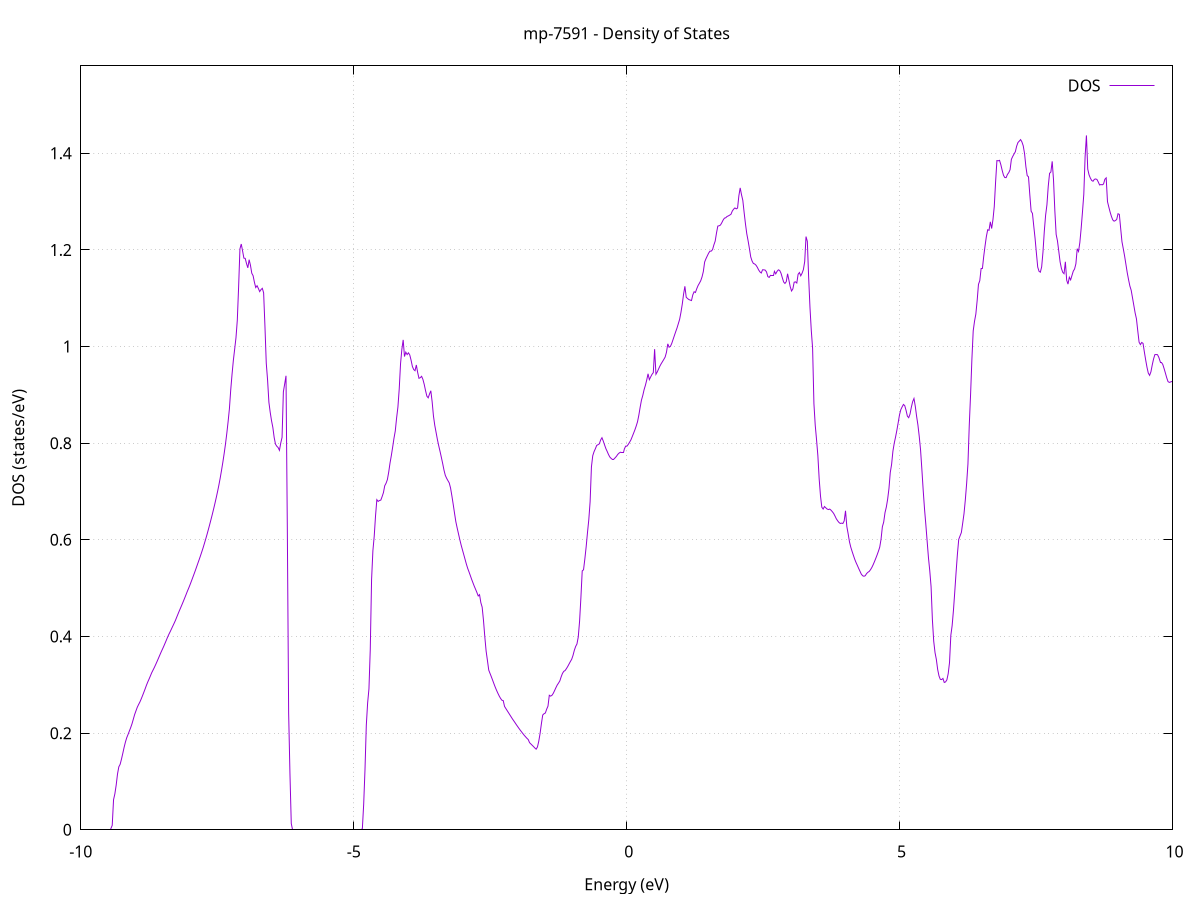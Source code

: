 set title 'mp-7591 - Density of States'
set xlabel 'Energy (eV)'
set ylabel 'DOS (states/eV)'
set grid
set xrange [-10:10]
set yrange [0:1.581]
set xzeroaxis lt -1
set terminal png size 800,600
set output 'mp-7591_dos_gnuplot.png'
plot '-' using 1:2 with lines title 'DOS'
-22.712900 0.000000
-22.688800 0.000000
-22.664700 0.000000
-22.640600 0.000000
-22.616500 0.000000
-22.592400 0.000000
-22.568200 0.000000
-22.544100 0.000000
-22.520000 0.000000
-22.495900 0.000000
-22.471800 0.000000
-22.447600 0.000000
-22.423500 0.000000
-22.399400 0.000000
-22.375300 0.000000
-22.351200 0.000000
-22.327100 0.000000
-22.302900 0.000000
-22.278800 0.000000
-22.254700 0.000000
-22.230600 0.000000
-22.206500 0.000000
-22.182400 0.000000
-22.158200 0.000000
-22.134100 0.000000
-22.110000 0.000000
-22.085900 0.000000
-22.061800 0.000000
-22.037600 0.000000
-22.013500 0.000000
-21.989400 0.000000
-21.965300 0.000000
-21.941200 0.000000
-21.917100 0.000000
-21.892900 0.000000
-21.868800 0.000000
-21.844700 0.000000
-21.820600 0.000000
-21.796500 0.000000
-21.772300 0.000000
-21.748200 0.000000
-21.724100 0.000000
-21.700000 0.000000
-21.675900 0.000000
-21.651800 0.000000
-21.627600 0.000000
-21.603500 0.000000
-21.579400 0.000000
-21.555300 0.000000
-21.531200 0.000000
-21.507100 0.000000
-21.482900 0.000000
-21.458800 0.000000
-21.434700 0.000000
-21.410600 0.000000
-21.386500 0.000000
-21.362300 0.000000
-21.338200 0.000000
-21.314100 0.000000
-21.290000 0.000000
-21.265900 0.000000
-21.241800 0.000000
-21.217600 0.000000
-21.193500 0.000000
-21.169400 0.000000
-21.145300 0.000000
-21.121200 0.000000
-21.097000 0.000000
-21.072900 0.000000
-21.048800 0.000000
-21.024700 0.000000
-21.000600 0.000000
-20.976500 0.000000
-20.952300 0.000000
-20.928200 0.000000
-20.904100 0.000000
-20.880000 0.000000
-20.855900 0.000000
-20.831800 0.000000
-20.807600 0.000000
-20.783500 0.000000
-20.759400 0.000000
-20.735300 0.000000
-20.711200 0.000000
-20.687000 0.000000
-20.662900 0.000000
-20.638800 0.000000
-20.614700 0.000000
-20.590600 0.000000
-20.566500 0.000000
-20.542300 0.000000
-20.518200 78.324000
-20.494100 135.483400
-20.470000 0.000000
-20.445900 0.000000
-20.421700 0.000000
-20.397600 0.000000
-20.373500 0.000000
-20.349400 0.000000
-20.325300 0.000000
-20.301200 0.000000
-20.277000 0.000000
-20.252900 0.000000
-20.228800 0.000000
-20.204700 0.000000
-20.180600 0.000000
-20.156500 0.000000
-20.132300 0.000000
-20.108200 0.000000
-20.084100 0.000000
-20.060000 0.000000
-20.035900 0.000000
-20.011700 0.000000
-19.987600 0.000000
-19.963500 0.000000
-19.939400 0.000000
-19.915300 0.000000
-19.891200 0.000000
-19.867000 0.000000
-19.842900 0.000000
-19.818800 0.000000
-19.794700 0.000000
-19.770600 0.000000
-19.746400 0.000000
-19.722300 0.000000
-19.698200 0.000000
-19.674100 0.000000
-19.650000 0.000000
-19.625900 0.000000
-19.601700 0.000000
-19.577600 0.000000
-19.553500 0.000000
-19.529400 0.000000
-19.505300 0.000000
-19.481200 0.000000
-19.457000 0.000000
-19.432900 0.000000
-19.408800 0.000000
-19.384700 0.000000
-19.360600 0.000000
-19.336400 0.000000
-19.312300 0.000000
-19.288200 0.000000
-19.264100 0.000000
-19.240000 0.000000
-19.215900 0.000000
-19.191700 0.000000
-19.167600 0.000000
-19.143500 0.000000
-19.119400 0.000000
-19.095300 0.000000
-19.071100 0.000000
-19.047000 0.000000
-19.022900 0.000000
-18.998800 0.000000
-18.974700 0.000000
-18.950600 0.000000
-18.926400 0.000000
-18.902300 0.000000
-18.878200 0.000000
-18.854100 0.000000
-18.830000 0.000000
-18.805900 0.000000
-18.781700 0.000000
-18.757600 0.000000
-18.733500 0.000000
-18.709400 0.000000
-18.685300 0.000000
-18.661100 0.000000
-18.637000 0.000000
-18.612900 0.000000
-18.588800 0.000000
-18.564700 0.000000
-18.540600 0.000000
-18.516400 0.000000
-18.492300 0.000000
-18.468200 0.000000
-18.444100 0.000000
-18.420000 0.000000
-18.395800 0.000000
-18.371700 0.000000
-18.347600 0.000000
-18.323500 0.000000
-18.299400 0.000000
-18.275300 0.000000
-18.251100 0.000000
-18.227000 0.000000
-18.202900 0.000000
-18.178800 0.000000
-18.154700 0.000000
-18.130600 0.000000
-18.106400 0.000000
-18.082300 0.000000
-18.058200 0.000000
-18.034100 0.000000
-18.010000 0.000000
-17.985800 0.000000
-17.961700 0.000000
-17.937600 0.000000
-17.913500 0.000000
-17.889400 0.000000
-17.865300 0.000000
-17.841100 0.000000
-17.817000 0.000000
-17.792900 0.000000
-17.768800 0.000000
-17.744700 0.000000
-17.720600 0.000000
-17.696400 0.000000
-17.672300 0.000000
-17.648200 0.000000
-17.624100 0.000000
-17.600000 0.000000
-17.575800 0.000000
-17.551700 0.000000
-17.527600 0.000000
-17.503500 0.000000
-17.479400 0.000000
-17.455300 0.000000
-17.431100 0.000000
-17.407000 0.000000
-17.382900 0.000000
-17.358800 0.000000
-17.334700 0.000000
-17.310500 0.000000
-17.286400 0.000000
-17.262300 0.000000
-17.238200 0.000000
-17.214100 0.000000
-17.190000 0.000000
-17.165800 0.000000
-17.141700 0.000000
-17.117600 0.000000
-17.093500 0.000000
-17.069400 0.000000
-17.045300 0.000000
-17.021100 0.000000
-16.997000 0.000000
-16.972900 0.000000
-16.948800 0.000000
-16.924700 0.000000
-16.900500 0.000000
-16.876400 0.000000
-16.852300 0.000000
-16.828200 0.000000
-16.804100 0.000000
-16.780000 0.000000
-16.755800 0.000000
-16.731700 0.000000
-16.707600 0.000000
-16.683500 0.000000
-16.659400 0.000000
-16.635200 0.000000
-16.611100 0.000000
-16.587000 0.000000
-16.562900 0.000000
-16.538800 0.000000
-16.514700 0.000000
-16.490500 0.000000
-16.466400 0.000000
-16.442300 0.000000
-16.418200 0.000000
-16.394100 0.000000
-16.370000 0.000000
-16.345800 0.000000
-16.321700 0.000000
-16.297600 0.000000
-16.273500 0.000000
-16.249400 0.000000
-16.225200 0.000000
-16.201100 0.000000
-16.177000 0.000000
-16.152900 0.000000
-16.128800 0.000000
-16.104700 0.000000
-16.080500 0.000000
-16.056400 0.000000
-16.032300 0.000000
-16.008200 0.000000
-15.984100 0.000000
-15.959900 0.000000
-15.935800 0.000000
-15.911700 0.000000
-15.887600 0.000000
-15.863500 0.000000
-15.839400 0.000000
-15.815200 0.000000
-15.791100 0.000000
-15.767000 0.000000
-15.742900 0.000000
-15.718800 0.000000
-15.694700 0.000000
-15.670500 0.000000
-15.646400 0.000000
-15.622300 0.000000
-15.598200 0.000000
-15.574100 0.000000
-15.549900 0.000000
-15.525800 0.000000
-15.501700 0.000000
-15.477600 0.000000
-15.453500 0.000000
-15.429400 0.000000
-15.405200 0.000000
-15.381100 0.000000
-15.357000 0.000000
-15.332900 0.000000
-15.308800 0.000000
-15.284600 0.000000
-15.260500 0.000000
-15.236400 0.000000
-15.212300 0.000000
-15.188200 0.000000
-15.164100 0.000000
-15.139900 0.000000
-15.115800 0.000000
-15.091700 0.000000
-15.067600 0.000000
-15.043500 0.000000
-15.019400 0.000000
-14.995200 0.000000
-14.971100 0.000000
-14.947000 0.000000
-14.922900 0.000000
-14.898800 0.000000
-14.874600 0.000000
-14.850500 0.000000
-14.826400 0.000000
-14.802300 0.000000
-14.778200 0.000000
-14.754100 0.000000
-14.729900 0.000000
-14.705800 0.000000
-14.681700 0.000000
-14.657600 0.000000
-14.633500 0.000000
-14.609300 0.000000
-14.585200 0.000000
-14.561100 0.000000
-14.537000 0.000000
-14.512900 0.000000
-14.488800 0.000000
-14.464600 0.000000
-14.440500 0.000000
-14.416400 0.000000
-14.392300 0.000000
-14.368200 0.000000
-14.344100 0.000000
-14.319900 0.000000
-14.295800 0.000000
-14.271700 0.000000
-14.247600 0.000000
-14.223500 0.000000
-14.199300 0.000000
-14.175200 0.000000
-14.151100 0.000000
-14.127000 0.000000
-14.102900 0.000000
-14.078800 0.000000
-14.054600 0.000000
-14.030500 0.000000
-14.006400 0.000000
-13.982300 0.000000
-13.958200 0.000000
-13.934000 0.000000
-13.909900 0.000000
-13.885800 0.000000
-13.861700 0.000000
-13.837600 0.000000
-13.813500 0.000000
-13.789300 0.000000
-13.765200 0.000000
-13.741100 0.000000
-13.717000 0.000000
-13.692900 0.000000
-13.668800 0.000000
-13.644600 0.000000
-13.620500 0.000000
-13.596400 0.000000
-13.572300 0.000000
-13.548200 0.000000
-13.524000 0.000000
-13.499900 0.000000
-13.475800 0.000000
-13.451700 0.000000
-13.427600 0.000000
-13.403500 0.000000
-13.379300 0.000000
-13.355200 0.000000
-13.331100 0.000000
-13.307000 0.000000
-13.282900 0.000000
-13.258700 0.000000
-13.234600 0.000000
-13.210500 0.000000
-13.186400 0.000000
-13.162300 0.000000
-13.138200 0.000000
-13.114000 0.000000
-13.089900 0.000000
-13.065800 0.000000
-13.041700 0.000000
-13.017600 0.000000
-12.993500 0.000000
-12.969300 0.000000
-12.945200 0.000000
-12.921100 0.000000
-12.897000 0.000000
-12.872900 0.000000
-12.848700 0.000000
-12.824600 0.000000
-12.800500 0.000000
-12.776400 0.000000
-12.752300 0.000000
-12.728200 0.000000
-12.704000 0.000000
-12.679900 0.000000
-12.655800 0.000000
-12.631700 0.000000
-12.607600 0.000000
-12.583400 0.000000
-12.559300 0.000000
-12.535200 0.000000
-12.511100 0.000000
-12.487000 0.000000
-12.462900 0.000000
-12.438700 0.000000
-12.414600 0.000000
-12.390500 0.000000
-12.366400 0.000000
-12.342300 0.000000
-12.318200 0.000000
-12.294000 0.000000
-12.269900 0.000000
-12.245800 0.000000
-12.221700 0.000000
-12.197600 0.000000
-12.173400 0.000000
-12.149300 0.000000
-12.125200 0.000000
-12.101100 0.000000
-12.077000 0.000000
-12.052900 0.000000
-12.028700 0.000000
-12.004600 0.000000
-11.980500 0.000000
-11.956400 0.000000
-11.932300 0.000000
-11.908100 0.000000
-11.884000 0.000000
-11.859900 0.000000
-11.835800 0.000000
-11.811700 0.000000
-11.787600 0.000000
-11.763400 0.000000
-11.739300 0.000000
-11.715200 0.000000
-11.691100 0.000000
-11.667000 0.000000
-11.642900 0.000000
-11.618700 0.000000
-11.594600 0.000000
-11.570500 0.000000
-11.546400 0.000000
-11.522300 0.000000
-11.498100 0.000000
-11.474000 0.000000
-11.449900 0.000000
-11.425800 0.000000
-11.401700 0.000000
-11.377600 0.000000
-11.353400 0.000000
-11.329300 0.000000
-11.305200 0.000000
-11.281100 0.000000
-11.257000 0.000000
-11.232900 0.000000
-11.208700 0.000000
-11.184600 0.000000
-11.160500 0.000000
-11.136400 0.000000
-11.112300 0.000000
-11.088100 0.000000
-11.064000 0.000000
-11.039900 0.000000
-11.015800 0.000000
-10.991700 0.000000
-10.967600 0.000000
-10.943400 0.000000
-10.919300 0.000000
-10.895200 0.000000
-10.871100 0.000000
-10.847000 0.000000
-10.822800 0.000000
-10.798700 0.000000
-10.774600 0.000000
-10.750500 0.000000
-10.726400 0.000000
-10.702300 0.000000
-10.678100 0.000000
-10.654000 0.000000
-10.629900 0.000000
-10.605800 0.000000
-10.581700 0.000000
-10.557600 0.000000
-10.533400 0.000000
-10.509300 0.000000
-10.485200 0.000000
-10.461100 0.000000
-10.437000 0.000000
-10.412800 0.000000
-10.388700 0.000000
-10.364600 0.000000
-10.340500 0.000000
-10.316400 0.000000
-10.292300 0.000000
-10.268100 0.000000
-10.244000 0.000000
-10.219900 0.000000
-10.195800 0.000000
-10.171700 0.000000
-10.147500 0.000000
-10.123400 0.000000
-10.099300 0.000000
-10.075200 0.000000
-10.051100 0.000000
-10.027000 0.000000
-10.002800 0.000000
-9.978700 0.000000
-9.954600 0.000000
-9.930500 0.000000
-9.906400 0.000000
-9.882300 0.000000
-9.858100 0.000000
-9.834000 0.000000
-9.809900 0.000000
-9.785800 0.000000
-9.761700 0.000000
-9.737500 0.000000
-9.713400 0.000000
-9.689300 0.000000
-9.665200 0.000000
-9.641100 0.000000
-9.617000 0.000000
-9.592800 0.000000
-9.568700 0.000000
-9.544600 0.000000
-9.520500 0.000000
-9.496400 0.000000
-9.472200 0.000000
-9.448100 0.000000
-9.424000 0.009200
-9.399900 0.062200
-9.375800 0.074300
-9.351700 0.092400
-9.327500 0.115300
-9.303400 0.130300
-9.279300 0.135400
-9.255200 0.145900
-9.231100 0.157800
-9.207000 0.170300
-9.182800 0.181300
-9.158700 0.190400
-9.134600 0.197200
-9.110500 0.204300
-9.086400 0.211300
-9.062200 0.219200
-9.038100 0.228700
-9.014000 0.238300
-8.989900 0.245900
-8.965800 0.253400
-8.941700 0.259100
-8.917500 0.264400
-8.893400 0.270700
-8.869300 0.277500
-8.845200 0.284500
-8.821100 0.291700
-8.796900 0.299200
-8.772800 0.305900
-8.748700 0.312100
-8.724600 0.318500
-8.700500 0.325100
-8.676400 0.330500
-8.652200 0.336000
-8.628100 0.341900
-8.604000 0.348000
-8.579900 0.354300
-8.555800 0.360600
-8.531700 0.367000
-8.507500 0.373000
-8.483400 0.378900
-8.459300 0.385300
-8.435200 0.391700
-8.411100 0.398400
-8.386900 0.404400
-8.362800 0.409900
-8.338700 0.415700
-8.314600 0.421500
-8.290500 0.427300
-8.266400 0.433300
-8.242200 0.440100
-8.218100 0.446800
-8.194000 0.453400
-8.169900 0.459700
-8.145800 0.466100
-8.121600 0.472700
-8.097500 0.479400
-8.073400 0.486200
-8.049300 0.493200
-8.025200 0.499600
-8.001100 0.506400
-7.976900 0.513600
-7.952800 0.520900
-7.928700 0.528200
-7.904600 0.535700
-7.880500 0.543400
-7.856400 0.551200
-7.832200 0.558900
-7.808100 0.566800
-7.784000 0.575000
-7.759900 0.583400
-7.735800 0.592400
-7.711600 0.601700
-7.687500 0.611200
-7.663400 0.621200
-7.639300 0.631400
-7.615200 0.641900
-7.591100 0.652600
-7.566900 0.663800
-7.542800 0.675300
-7.518700 0.687300
-7.494600 0.699900
-7.470500 0.713200
-7.446300 0.727800
-7.422200 0.743600
-7.398100 0.760300
-7.374000 0.778300
-7.349900 0.797700
-7.325800 0.819800
-7.301600 0.844300
-7.277500 0.871200
-7.253400 0.910100
-7.229300 0.942500
-7.205200 0.971300
-7.181100 0.994700
-7.156900 1.018400
-7.132800 1.054500
-7.108700 1.123400
-7.084600 1.202200
-7.060500 1.212300
-7.036300 1.198200
-7.012200 1.183100
-6.988100 1.182600
-6.964000 1.171800
-6.939900 1.163000
-6.915800 1.179900
-6.891600 1.168200
-6.867500 1.151800
-6.843400 1.146800
-6.819300 1.133200
-6.795200 1.122200
-6.771000 1.126000
-6.746900 1.120400
-6.722800 1.113800
-6.698700 1.118000
-6.674600 1.120600
-6.650500 1.111300
-6.626300 1.042000
-6.602200 0.965700
-6.578100 0.930800
-6.554000 0.884900
-6.529900 0.864100
-6.505800 0.846700
-6.481600 0.832700
-6.457500 0.812000
-6.433400 0.798200
-6.409300 0.793800
-6.385200 0.791100
-6.361000 0.785300
-6.336900 0.800300
-6.312800 0.812100
-6.288700 0.906400
-6.264600 0.922900
-6.240500 0.939600
-6.216300 0.623200
-6.192200 0.241700
-6.168100 0.115900
-6.144000 0.012900
-6.119900 0.000000
-6.095700 0.000000
-6.071600 0.000000
-6.047500 0.000000
-6.023400 0.000000
-5.999300 0.000000
-5.975200 0.000000
-5.951000 0.000000
-5.926900 0.000000
-5.902800 0.000000
-5.878700 0.000000
-5.854600 0.000000
-5.830500 0.000000
-5.806300 0.000000
-5.782200 0.000000
-5.758100 0.000000
-5.734000 0.000000
-5.709900 0.000000
-5.685700 0.000000
-5.661600 0.000000
-5.637500 0.000000
-5.613400 0.000000
-5.589300 0.000000
-5.565200 0.000000
-5.541000 0.000000
-5.516900 0.000000
-5.492800 0.000000
-5.468700 0.000000
-5.444600 0.000000
-5.420400 0.000000
-5.396300 0.000000
-5.372200 0.000000
-5.348100 0.000000
-5.324000 0.000000
-5.299900 0.000000
-5.275700 0.000000
-5.251600 0.000000
-5.227500 0.000000
-5.203400 0.000000
-5.179300 0.000000
-5.155200 0.000000
-5.131000 0.000000
-5.106900 0.000000
-5.082800 0.000000
-5.058700 0.000000
-5.034600 0.000000
-5.010400 0.000000
-4.986300 0.000000
-4.962200 0.000000
-4.938100 0.000000
-4.914000 0.000000
-4.889900 0.000000
-4.865700 0.000000
-4.841600 0.002700
-4.817500 0.052800
-4.793400 0.124800
-4.769300 0.216600
-4.745200 0.262400
-4.721000 0.291600
-4.696900 0.373100
-4.672800 0.517900
-4.648700 0.577500
-4.624600 0.607300
-4.600400 0.649800
-4.576300 0.683200
-4.552200 0.679600
-4.528100 0.681500
-4.504000 0.682200
-4.479900 0.689500
-4.455700 0.697700
-4.431600 0.712100
-4.407500 0.717200
-4.383400 0.724700
-4.359300 0.740000
-4.335100 0.758900
-4.311000 0.774400
-4.286900 0.791700
-4.262800 0.810000
-4.238700 0.825300
-4.214600 0.852100
-4.190400 0.874800
-4.166300 0.912500
-4.142200 0.964600
-4.118100 0.994400
-4.094000 1.013900
-4.069900 0.979400
-4.045700 0.988500
-4.021600 0.983500
-3.997500 0.987100
-3.973400 0.982800
-3.949300 0.971900
-3.925100 0.958800
-3.901000 0.952500
-3.876900 0.950100
-3.852800 0.962000
-3.828700 0.946600
-3.804600 0.934400
-3.780400 0.935700
-3.756300 0.938500
-3.732200 0.932100
-3.708100 0.921700
-3.684000 0.908800
-3.659800 0.897400
-3.635700 0.894000
-3.611600 0.901800
-3.587500 0.908600
-3.563400 0.886000
-3.539300 0.856400
-3.515100 0.837000
-3.491000 0.822400
-3.466900 0.807700
-3.442800 0.794900
-3.418700 0.783200
-3.394600 0.770900
-3.370400 0.758000
-3.346300 0.744400
-3.322200 0.733500
-3.298100 0.727500
-3.274000 0.722600
-3.249800 0.717800
-3.225700 0.707200
-3.201600 0.691100
-3.177500 0.673600
-3.153400 0.655300
-3.129300 0.637700
-3.105100 0.624800
-3.081000 0.612700
-3.056900 0.600700
-3.032800 0.589600
-3.008700 0.579600
-2.984500 0.569700
-2.960400 0.559800
-2.936300 0.549900
-2.912200 0.541100
-2.888100 0.533800
-2.864000 0.526200
-2.839800 0.518400
-2.815700 0.511200
-2.791600 0.504100
-2.767500 0.497700
-2.743400 0.491100
-2.719300 0.483900
-2.695100 0.486600
-2.671000 0.470100
-2.646900 0.460700
-2.622800 0.433500
-2.598700 0.399800
-2.574500 0.369900
-2.550400 0.350400
-2.526300 0.330400
-2.502200 0.323400
-2.478100 0.316500
-2.454000 0.309200
-2.429800 0.301800
-2.405700 0.294700
-2.381600 0.288200
-2.357500 0.282200
-2.333400 0.276600
-2.309200 0.271800
-2.285100 0.268100
-2.261000 0.267300
-2.236900 0.255300
-2.212800 0.250900
-2.188700 0.246600
-2.164500 0.242300
-2.140400 0.238000
-2.116300 0.233700
-2.092200 0.229400
-2.068100 0.225500
-2.044000 0.221500
-2.019800 0.217400
-1.995700 0.213500
-1.971600 0.209600
-1.947500 0.205900
-1.923400 0.202400
-1.899200 0.198800
-1.875100 0.195400
-1.851000 0.192300
-1.826900 0.189300
-1.802800 0.186700
-1.778700 0.180300
-1.754500 0.177600
-1.730400 0.174900
-1.706300 0.172200
-1.682200 0.169300
-1.658100 0.166800
-1.633900 0.171400
-1.609800 0.183300
-1.585700 0.199400
-1.561600 0.219500
-1.537500 0.237500
-1.513400 0.240200
-1.489200 0.241700
-1.465100 0.249600
-1.441000 0.255900
-1.416900 0.278400
-1.392800 0.276600
-1.368700 0.278200
-1.344500 0.282300
-1.320400 0.288000
-1.296300 0.294000
-1.272200 0.299500
-1.248100 0.303600
-1.223900 0.308100
-1.199800 0.316500
-1.175700 0.323600
-1.151600 0.327900
-1.127500 0.329600
-1.103400 0.333500
-1.079200 0.338000
-1.055100 0.343100
-1.031000 0.348200
-1.006900 0.352800
-0.982800 0.360800
-0.958600 0.371300
-0.934500 0.379300
-0.910400 0.384500
-0.886300 0.399100
-0.862200 0.431600
-0.838100 0.480300
-0.813900 0.535700
-0.789800 0.538100
-0.765700 0.560500
-0.741600 0.585700
-0.717500 0.615000
-0.693400 0.641900
-0.669200 0.679000
-0.645100 0.751100
-0.621000 0.774200
-0.596900 0.782600
-0.572800 0.788700
-0.548600 0.795500
-0.524500 0.797000
-0.500400 0.798800
-0.476300 0.806800
-0.452200 0.811400
-0.428100 0.804400
-0.403900 0.796400
-0.379800 0.788700
-0.355700 0.782800
-0.331600 0.776500
-0.307500 0.771400
-0.283300 0.768500
-0.259200 0.767100
-0.235100 0.767100
-0.211000 0.769800
-0.186900 0.772900
-0.162800 0.776900
-0.138600 0.779600
-0.114500 0.781400
-0.090400 0.781500
-0.066300 0.781500
-0.042200 0.788000
-0.018100 0.794000
0.006100 0.794100
0.030200 0.797700
0.054300 0.802200
0.078400 0.807000
0.102500 0.813700
0.126700 0.820600
0.150800 0.827600
0.174900 0.835500
0.199000 0.844300
0.223100 0.857900
0.247200 0.874300
0.271400 0.889200
0.295500 0.898800
0.319600 0.910800
0.343700 0.919900
0.367800 0.930800
0.392000 0.943700
0.416100 0.931600
0.440200 0.937300
0.464300 0.942500
0.488400 0.946100
0.512500 0.994700
0.536700 0.942700
0.560800 0.947500
0.584900 0.953700
0.609000 0.959600
0.633100 0.964600
0.657200 0.969000
0.681400 0.973600
0.705500 0.978400
0.729600 0.988300
0.753700 1.005700
0.777800 0.998700
0.802000 1.000500
0.826100 1.006500
0.850200 1.014600
0.874300 1.022700
0.898400 1.030700
0.922500 1.038400
0.946700 1.047400
0.970800 1.056500
0.994900 1.070800
1.019000 1.087800
1.043100 1.108600
1.067200 1.124800
1.091400 1.102200
1.115500 1.099500
1.139600 1.097400
1.163700 1.096300
1.187800 1.095300
1.212000 1.107100
1.236100 1.113500
1.260200 1.112000
1.284300 1.119800
1.308400 1.126300
1.332500 1.131100
1.356700 1.136200
1.380800 1.144100
1.404900 1.155300
1.429000 1.175100
1.453100 1.181900
1.477300 1.187700
1.501400 1.193300
1.525500 1.197500
1.549600 1.197600
1.573700 1.200700
1.597800 1.210400
1.622000 1.218300
1.646100 1.235100
1.670200 1.249400
1.694300 1.250100
1.718400 1.251500
1.742500 1.256200
1.766700 1.261700
1.790800 1.265800
1.814900 1.266600
1.839000 1.269300
1.863100 1.270500
1.887300 1.272100
1.911400 1.273900
1.935500 1.280500
1.959600 1.284400
1.983700 1.287000
2.007800 1.285100
2.032000 1.286700
2.056100 1.312300
2.080200 1.328500
2.104300 1.314300
2.128400 1.302600
2.152600 1.277300
2.176700 1.254000
2.200800 1.233600
2.224900 1.219100
2.249000 1.203000
2.273100 1.185700
2.297300 1.177200
2.321400 1.172100
2.345500 1.171000
2.369600 1.168500
2.393700 1.164200
2.417800 1.158700
2.442000 1.154600
2.466100 1.152300
2.490200 1.159000
2.514300 1.158900
2.538400 1.158300
2.562600 1.154500
2.586700 1.144900
2.610800 1.143200
2.634900 1.147500
2.659000 1.147400
2.683100 1.147400
2.707300 1.155800
2.731400 1.150500
2.755500 1.155700
2.779600 1.158900
2.803700 1.157600
2.827900 1.151900
2.852000 1.142500
2.876100 1.133700
2.900200 1.130700
2.924300 1.134400
2.948400 1.150800
2.972600 1.137500
2.996700 1.124000
3.020800 1.115100
3.044900 1.119300
3.069000 1.133300
3.093100 1.134000
3.117300 1.131600
3.141400 1.149800
3.165500 1.153300
3.189600 1.146500
3.213700 1.151800
3.237900 1.159400
3.262000 1.175900
3.286100 1.227700
3.310200 1.217800
3.334300 1.143400
3.358400 1.081600
3.382600 1.033400
3.406700 0.996600
3.430800 0.882000
3.454900 0.837200
3.479000 0.807200
3.503200 0.774300
3.527300 0.725900
3.551400 0.690800
3.575500 0.667600
3.599600 0.663800
3.623700 0.669000
3.647900 0.666400
3.672000 0.663900
3.696100 0.662700
3.720200 0.663700
3.744300 0.661400
3.768400 0.658300
3.792600 0.654700
3.816700 0.649400
3.840800 0.643700
3.864900 0.639600
3.889000 0.636100
3.913200 0.634000
3.937300 0.634600
3.961400 0.633900
3.985500 0.639300
4.009600 0.660200
4.033700 0.627800
4.057900 0.612600
4.082000 0.596100
4.106100 0.584900
4.130200 0.576200
4.154300 0.567900
4.178500 0.559900
4.202600 0.553100
4.226700 0.547100
4.250800 0.540900
4.274900 0.535000
4.299000 0.529100
4.323200 0.525800
4.347300 0.524700
4.371400 0.525800
4.395500 0.530200
4.419600 0.532900
4.443700 0.534700
4.467900 0.538300
4.492000 0.542900
4.516100 0.548600
4.540200 0.555000
4.564300 0.561800
4.588500 0.568900
4.612600 0.576500
4.636700 0.585000
4.660800 0.601500
4.684900 0.627200
4.709000 0.636700
4.733200 0.656300
4.757300 0.667800
4.781400 0.684100
4.805500 0.706100
4.829600 0.739500
4.853800 0.756100
4.877900 0.783400
4.902000 0.799900
4.926100 0.812600
4.950200 0.826700
4.974300 0.842300
4.998500 0.858600
5.022600 0.869500
5.046700 0.875200
5.070800 0.880300
5.094900 0.877800
5.119000 0.868000
5.143200 0.856000
5.167300 0.852900
5.191400 0.860300
5.215500 0.874400
5.239600 0.886000
5.263800 0.892600
5.287900 0.876500
5.312000 0.855700
5.336100 0.837800
5.360200 0.814300
5.384300 0.786400
5.408500 0.746000
5.432600 0.703000
5.456700 0.664400
5.480800 0.632200
5.504900 0.597600
5.529100 0.563200
5.553200 0.536100
5.577300 0.503100
5.601400 0.434600
5.625500 0.390300
5.649600 0.366700
5.673800 0.352500
5.697900 0.331800
5.722000 0.318500
5.746100 0.311400
5.770200 0.310800
5.794300 0.313200
5.818500 0.304900
5.842600 0.306000
5.866700 0.310300
5.890800 0.323100
5.914900 0.346000
5.939100 0.402300
5.963200 0.422700
5.987300 0.454400
6.011400 0.492800
6.035500 0.533100
6.059600 0.570400
6.083800 0.601100
6.107900 0.608200
6.132000 0.615200
6.156100 0.634300
6.180200 0.654000
6.204400 0.682400
6.228500 0.716400
6.252600 0.757100
6.276700 0.837000
6.300800 0.900800
6.324900 0.973800
6.349100 1.032600
6.373200 1.052500
6.397300 1.067300
6.421400 1.095300
6.445500 1.128800
6.469600 1.136500
6.493800 1.161600
6.517900 1.161800
6.542000 1.187100
6.566100 1.208500
6.590200 1.227900
6.614400 1.241800
6.638500 1.240700
6.662600 1.258200
6.686700 1.244400
6.710800 1.262700
6.734900 1.289900
6.759100 1.340700
6.783200 1.385000
6.807300 1.384500
6.831400 1.385500
6.855500 1.376400
6.879700 1.364700
6.903800 1.354600
6.927900 1.349900
6.952000 1.349700
6.976100 1.356300
7.000200 1.360000
7.024400 1.366100
7.048500 1.387600
7.072600 1.393500
7.096700 1.398500
7.120800 1.403300
7.144900 1.414800
7.169100 1.422400
7.193200 1.425300
7.217300 1.428400
7.241400 1.423600
7.265500 1.415600
7.289700 1.399500
7.313800 1.372700
7.337900 1.354000
7.362000 1.351300
7.386100 1.314100
7.410200 1.280200
7.434400 1.275700
7.458500 1.249300
7.482600 1.223900
7.506700 1.193500
7.530800 1.164600
7.554900 1.155800
7.579100 1.154000
7.603200 1.165100
7.627300 1.195800
7.651400 1.238500
7.675500 1.271900
7.699700 1.293600
7.723800 1.331900
7.747900 1.358600
7.772000 1.361400
7.796100 1.383400
7.820200 1.345000
7.844400 1.281700
7.868500 1.232300
7.892600 1.218800
7.916700 1.197300
7.940800 1.175400
7.965000 1.161700
7.989100 1.153700
8.013200 1.150900
8.037300 1.175600
8.061400 1.137400
8.085500 1.129300
8.109700 1.143600
8.133800 1.138100
8.157900 1.147100
8.182000 1.156100
8.206100 1.160600
8.230200 1.171400
8.254400 1.202600
8.278500 1.196900
8.302600 1.215400
8.326700 1.244800
8.350800 1.278700
8.375000 1.315200
8.399100 1.393400
8.423200 1.437100
8.447300 1.367400
8.471400 1.355400
8.495500 1.348700
8.519700 1.343800
8.543800 1.342200
8.567900 1.346100
8.592000 1.347000
8.616100 1.345900
8.640300 1.340700
8.664400 1.334500
8.688500 1.335400
8.712600 1.334800
8.736700 1.336500
8.760800 1.346300
8.785000 1.349200
8.809100 1.300000
8.833200 1.288900
8.857300 1.278400
8.881400 1.269400
8.905500 1.262200
8.929700 1.259600
8.953800 1.260800
8.977900 1.263200
9.002000 1.275000
9.026100 1.273700
9.050300 1.244900
9.074400 1.217000
9.098500 1.202500
9.122600 1.187400
9.146700 1.170300
9.170800 1.153000
9.195000 1.138500
9.219100 1.125400
9.243200 1.116600
9.267300 1.101000
9.291400 1.085300
9.315600 1.069600
9.339700 1.057400
9.363800 1.032500
9.387900 1.009100
9.412000 1.004100
9.436100 1.008600
9.460300 1.006700
9.484400 0.989000
9.508500 0.972500
9.532600 0.957300
9.556700 0.945100
9.580800 0.940500
9.605000 0.947900
9.629100 0.962100
9.653200 0.974500
9.677300 0.983400
9.701400 0.983600
9.725600 0.983200
9.749700 0.977700
9.773800 0.967200
9.797900 0.967200
9.822000 0.963100
9.846100 0.954500
9.870300 0.945100
9.894400 0.935400
9.918500 0.927500
9.942600 0.925900
9.966700 0.926900
9.990900 0.927900
10.015000 0.927400
10.039100 0.926900
10.063200 0.927000
10.087300 0.932800
10.111400 0.938600
10.135600 0.966200
10.159700 0.967100
10.183800 0.986500
10.207900 1.007800
10.232000 1.029000
10.256100 1.037200
10.280300 1.036100
10.304400 1.036600
10.328500 1.037600
10.352600 1.035800
10.376700 1.031700
10.400900 1.021200
10.425000 1.000800
10.449100 0.983100
10.473200 0.971200
10.497300 0.960600
10.521400 0.954200
10.545600 0.955000
10.569700 0.957500
10.593800 0.959600
10.617900 0.961300
10.642000 0.962900
10.666200 0.967900
10.690300 0.972300
10.714400 0.976000
10.738500 0.977600
10.762600 0.981300
10.786700 0.987500
10.810900 0.996700
10.835000 1.012200
10.859100 1.025100
10.883200 1.027500
10.907300 1.037700
10.931400 1.050000
10.955600 1.062100
10.979700 1.068400
11.003800 1.076100
11.027900 1.076500
11.052000 1.076800
11.076200 1.079400
11.100300 1.088400
11.124400 1.101400
11.148500 1.092700
11.172600 1.097100
11.196700 1.101400
11.220900 1.115400
11.245000 1.131800
11.269100 1.137600
11.293200 1.142300
11.317300 1.148400
11.341500 1.148600
11.365600 1.149800
11.389700 1.146100
11.413800 1.144300
11.437900 1.147600
11.462000 1.146500
11.486200 1.151700
11.510300 1.145800
11.534400 1.140500
11.558500 1.137600
11.582600 1.135700
11.606700 1.121700
11.630900 1.098700
11.655000 1.081800
11.679100 1.064400
11.703200 1.051200
11.727300 1.041300
11.751500 1.034400
11.775600 1.029400
11.799700 1.025900
11.823800 1.028600
11.847900 1.084700
11.872000 1.113600
11.896200 1.132600
11.920300 1.151500
11.944400 1.166600
11.968500 1.186800
11.992600 1.219500
12.016800 1.244900
12.040900 1.268000
12.065000 1.290800
12.089100 1.309300
12.113200 1.329400
12.137300 1.352600
12.161500 1.386900
12.185600 1.406000
12.209700 1.422300
12.233800 1.397300
12.257900 1.379100
12.282000 1.366000
12.306200 1.343500
12.330300 1.309200
12.354400 1.275400
12.378500 1.257000
12.402600 1.245300
12.426800 1.235900
12.450900 1.227100
12.475000 1.235400
12.499100 1.222400
12.523200 1.203900
12.547300 1.185100
12.571500 1.169800
12.595600 1.161700
12.619700 1.155300
12.643800 1.131800
12.667900 1.121000
12.692100 1.113900
12.716200 1.102200
12.740300 1.092900
12.764400 1.091600
12.788500 1.096200
12.812600 1.101600
12.836800 1.096200
12.860900 1.091300
12.885000 1.086300
12.909100 1.083000
12.933200 1.082800
12.957300 1.082600
12.981500 1.085200
13.005600 1.098200
13.029700 1.088100
13.053800 1.082400
13.077900 1.083300
13.102100 1.079500
13.126200 1.062100
13.150300 1.054400
13.174400 1.045800
13.198500 1.040200
13.222600 1.038000
13.246800 1.037500
13.270900 1.035800
13.295000 1.032600
13.319100 1.030100
13.343200 1.026400
13.367400 1.023900
13.391500 1.026700
13.415600 1.027900
13.439700 1.031700
13.463800 1.038100
13.487900 1.044200
13.512100 1.052500
13.536200 1.066600
13.560300 1.068800
13.584400 1.081700
13.608500 1.090100
13.632600 1.096600
13.656800 1.111900
13.680900 1.118700
13.705000 1.120900
13.729100 1.130200
13.753200 1.147700
13.777400 1.160200
13.801500 1.172400
13.825600 1.182400
13.849700 1.194400
13.873800 1.203100
13.897900 1.206300
13.922100 1.212100
13.946200 1.208700
13.970300 1.209700
13.994400 1.211400
14.018500 1.212000
14.042600 1.215800
14.066800 1.216000
14.090900 1.197000
14.115000 1.194400
14.139100 1.181300
14.163200 1.180100
14.187400 1.175200
14.211500 1.167000
14.235600 1.158800
14.259700 1.160200
14.283800 1.172000
14.307900 1.145300
14.332100 1.144000
14.356200 1.142800
14.380300 1.140500
14.404400 1.138200
14.428500 1.138400
14.452700 1.142800
14.476800 1.153100
14.500900 1.169600
14.525000 1.189600
14.549100 1.213500
14.573200 1.228200
14.597400 1.241400
14.621500 1.256500
14.645600 1.271900
14.669700 1.287200
14.693800 1.302400
14.717900 1.313800
14.742100 1.318700
14.766200 1.322900
14.790300 1.327500
14.814400 1.329400
14.838500 1.327600
14.862700 1.327800
14.886800 1.316900
14.910900 1.309100
14.935000 1.301400
14.959100 1.292600
14.983200 1.278400
15.007400 1.263500
15.031500 1.240800
15.055600 1.222500
15.079700 1.211900
15.103800 1.205400
15.128000 1.200000
15.152100 1.187000
15.176200 1.185500
15.200300 1.181800
15.224400 1.173400
15.248500 1.159000
15.272700 1.150200
15.296800 1.142700
15.320900 1.137000
15.345000 1.133400
15.369100 1.131400
15.393200 1.128000
15.417400 1.121800
15.441500 1.118500
15.465600 1.116300
15.489700 1.125500
15.513800 1.120000
15.538000 1.125600
15.562100 1.130400
15.586200 1.134900
15.610300 1.137200
15.634400 1.139700
15.658500 1.141500
15.682700 1.142700
15.706800 1.146600
15.730900 1.151000
15.755000 1.152600
15.779100 1.153100
15.803300 1.155700
15.827400 1.158000
15.851500 1.154800
15.875600 1.144400
15.899700 1.132500
15.923800 1.120800
15.948000 1.107900
15.972100 1.101200
15.996200 1.072500
16.020300 1.051700
16.044400 1.047900
16.068500 1.046400
16.092700 1.023500
16.116800 1.031300
16.140900 1.051800
16.165000 1.082500
16.189100 1.108100
16.213300 1.147500
16.237400 1.213500
16.261500 1.294400
16.285600 1.362800
16.309700 1.419500
16.333800 1.456100
16.358000 1.476800
16.382100 1.498700
16.406200 1.517400
16.430300 1.539300
16.454400 1.516400
16.478600 1.479500
16.502700 1.430900
16.526800 1.362200
16.550900 1.340500
16.575000 1.325800
16.599100 1.311900
16.623300 1.305600
16.647400 1.304300
16.671500 1.315100
16.695600 1.324200
16.719700 1.332100
16.743800 1.341400
16.768000 1.349900
16.792100 1.361700
16.816200 1.368300
16.840300 1.383800
16.864400 1.406000
16.888600 1.419900
16.912700 1.421200
16.936800 1.421500
16.960900 1.423200
16.985000 1.441900
17.009100 1.432800
17.033300 1.436700
17.057400 1.417000
17.081500 1.407600
17.105600 1.403200
17.129700 1.398400
17.153900 1.392200
17.178000 1.387800
17.202100 1.383400
17.226200 1.382300
17.250300 1.379500
17.274400 1.391300
17.298600 1.410600
17.322700 1.412100
17.346800 1.411900
17.370900 1.406300
17.395000 1.385100
17.419100 1.364400
17.443300 1.362300
17.467400 1.361300
17.491500 1.360600
17.515600 1.357000
17.539700 1.348900
17.563900 1.341900
17.588000 1.325500
17.612100 1.306600
17.636200 1.300000
17.660300 1.311700
17.684400 1.324700
17.708600 1.329400
17.732700 1.314200
17.756800 1.305200
17.780900 1.296300
17.805000 1.277800
17.829200 1.270100
17.853300 1.262600
17.877400 1.244600
17.901500 1.224100
17.925600 1.211300
17.949700 1.203700
17.973900 1.202700
17.998000 1.203400
18.022100 1.206100
18.046200 1.213300
18.070300 1.228500
18.094400 1.246800
18.118600 1.274300
18.142700 1.303200
18.166800 1.343600
18.190900 1.371400
18.215000 1.384300
18.239200 1.409500
18.263300 1.445800
18.287400 1.470200
18.311500 1.478500
18.335600 1.483400
18.359700 1.482200
18.383900 1.474100
18.408000 1.450700
18.432100 1.435800
18.456200 1.443700
18.480300 1.455300
18.504500 1.464200
18.528600 1.478800
18.552700 1.495100
18.576800 1.518400
18.600900 1.546100
18.625000 1.576000
18.649200 1.593800
18.673300 1.597800
18.697400 1.599900
18.721500 1.608700
18.745600 1.620800
18.769700 1.617400
18.793900 1.597200
18.818000 1.585400
18.842100 1.565900
18.866200 1.557000
18.890300 1.552800
18.914500 1.560000
18.938600 1.537300
18.962700 1.524300
18.986800 1.527100
19.010900 1.515400
19.035000 1.493700
19.059200 1.468500
19.083300 1.448800
19.107400 1.431400
19.131500 1.408600
19.155600 1.384600
19.179800 1.367900
19.203900 1.347100
19.228000 1.362700
19.252100 1.347900
19.276200 1.358900
19.300300 1.370100
19.324500 1.392400
19.348600 1.410800
19.372700 1.421500
19.396800 1.427800
19.420900 1.444700
19.445000 1.462500
19.469200 1.487500
19.493300 1.509400
19.517400 1.535000
19.541500 1.554100
19.565600 1.579000
19.589800 1.629100
19.613900 1.652900
19.638000 1.654300
19.662100 1.674100
19.686200 1.699400
19.710300 1.722300
19.734500 1.717900
19.758600 1.662400
19.782700 1.627700
19.806800 1.618700
19.830900 1.600300
19.855000 1.583800
19.879200 1.564200
19.903300 1.548100
19.927400 1.533100
19.951500 1.518000
19.975600 1.500400
19.999800 1.494200
20.023900 1.492700
20.048000 1.479200
20.072100 1.471700
20.096200 1.477300
20.120300 1.469500
20.144500 1.459600
20.168600 1.452800
20.192700 1.411500
20.216800 1.406800
20.240900 1.376200
20.265100 1.342300
20.289200 1.330800
20.313300 1.335900
20.337400 1.369900
20.361500 1.396100
20.385600 1.426800
20.409800 1.441300
20.433900 1.448800
20.458000 1.480300
20.482100 1.470500
20.506200 1.451800
20.530300 1.429400
20.554500 1.417900
20.578600 1.393300
20.602700 1.377500
20.626800 1.363200
20.650900 1.352500
20.675100 1.340100
20.699200 1.358100
20.723300 1.336300
20.747400 1.335200
20.771500 1.335500
20.795600 1.341400
20.819800 1.365400
20.843900 1.369600
20.868000 1.366900
20.892100 1.365200
20.916200 1.359400
20.940400 1.354200
20.964500 1.345700
20.988600 1.339200
21.012700 1.331900
21.036800 1.313500
21.060900 1.299200
21.085100 1.286900
21.109200 1.269400
21.133300 1.254000
21.157400 1.244800
21.181500 1.238400
21.205600 1.228800
21.229800 1.213000
21.253900 1.206700
21.278000 1.202300
21.302100 1.199900
21.326200 1.194400
21.350400 1.200600
21.374500 1.208200
21.398600 1.224000
21.422700 1.298000
21.446800 1.288100
21.470900 1.298500
21.495100 1.313600
21.519200 1.326400
21.543300 1.323700
21.567400 1.324000
21.591500 1.329800
21.615700 1.336100
21.639800 1.328000
21.663900 1.275900
21.688000 1.219600
21.712100 1.167000
21.736200 1.119200
21.760400 1.079300
21.784500 1.045900
21.808600 1.016000
21.832700 0.989200
21.856800 0.963800
21.880900 0.936200
21.905100 0.912400
21.929200 0.890500
21.953300 0.842500
21.977400 0.790700
22.001500 0.739900
22.025700 0.687300
22.049800 0.633700
22.073900 0.580800
22.098000 0.539300
22.122100 0.505300
22.146200 0.470500
22.170400 0.441600
22.194500 0.422700
22.218600 0.402000
22.242700 0.372700
22.266800 0.346100
22.291000 0.324300
22.315100 0.304900
22.339200 0.284500
22.363300 0.264200
22.387400 0.245400
22.411500 0.227700
22.435700 0.212500
22.459800 0.202200
22.483900 0.197100
22.508000 0.183800
22.532100 0.162700
22.556200 0.146000
22.580400 0.134600
22.604500 0.124600
22.628600 0.115200
22.652700 0.105800
22.676800 0.095000
22.701000 0.084100
22.725100 0.074100
22.749200 0.065000
22.773300 0.057200
22.797400 0.051300
22.821500 0.046200
22.845700 0.041400
22.869800 0.036900
22.893900 0.032700
22.918000 0.028600
22.942100 0.025000
22.966300 0.024800
22.990400 0.020500
23.014500 0.013100
23.038600 0.010700
23.062700 0.008700
23.086800 0.006900
23.111000 0.005200
23.135100 0.003700
23.159200 0.002300
23.183300 0.001500
23.207400 0.001000
23.231500 0.000700
23.255700 0.000400
23.279800 0.000200
23.303900 0.000000
23.328000 0.000000
23.352100 0.000000
23.376300 0.000000
23.400400 0.000000
23.424500 0.000000
23.448600 0.000000
23.472700 0.000000
23.496800 0.000000
23.521000 0.000000
23.545100 0.000000
23.569200 0.000000
23.593300 0.000000
23.617400 0.000000
23.641600 0.000000
23.665700 0.000000
23.689800 0.000000
23.713900 0.000000
23.738000 0.000000
23.762100 0.000000
23.786300 0.000000
23.810400 0.000000
23.834500 0.000000
23.858600 0.000000
23.882700 0.000000
23.906800 0.000000
23.931000 0.000000
23.955100 0.000000
23.979200 0.000000
24.003300 0.000000
24.027400 0.000000
24.051600 0.000000
24.075700 0.000000
24.099800 0.000000
24.123900 0.000000
24.148000 0.000000
24.172100 0.000000
24.196300 0.000000
24.220400 0.000000
24.244500 0.000000
24.268600 0.000000
24.292700 0.000000
24.316900 0.000000
24.341000 0.000000
24.365100 0.000000
24.389200 0.000000
24.413300 0.000000
24.437400 0.000000
24.461600 0.000000
24.485700 0.000000
24.509800 0.000000
24.533900 0.000000
24.558000 0.000000
24.582100 0.000000
24.606300 0.000000
24.630400 0.000000
24.654500 0.000000
24.678600 0.000000
24.702700 0.000000
24.726900 0.000000
24.751000 0.000000
24.775100 0.000000
24.799200 0.000000
24.823300 0.000000
24.847400 0.000000
24.871600 0.000000
24.895700 0.000000
24.919800 0.000000
24.943900 0.000000
24.968000 0.000000
24.992200 0.000000
25.016300 0.000000
25.040400 0.000000
25.064500 0.000000
25.088600 0.000000
25.112700 0.000000
25.136900 0.000000
25.161000 0.000000
25.185100 0.000000
25.209200 0.000000
25.233300 0.000000
25.257400 0.000000
25.281600 0.000000
25.305700 0.000000
25.329800 0.000000
25.353900 0.000000
25.378000 0.000000
25.402200 0.000000
25.426300 0.000000
25.450400 0.000000
25.474500 0.000000
25.498600 0.000000
25.522700 0.000000
e
